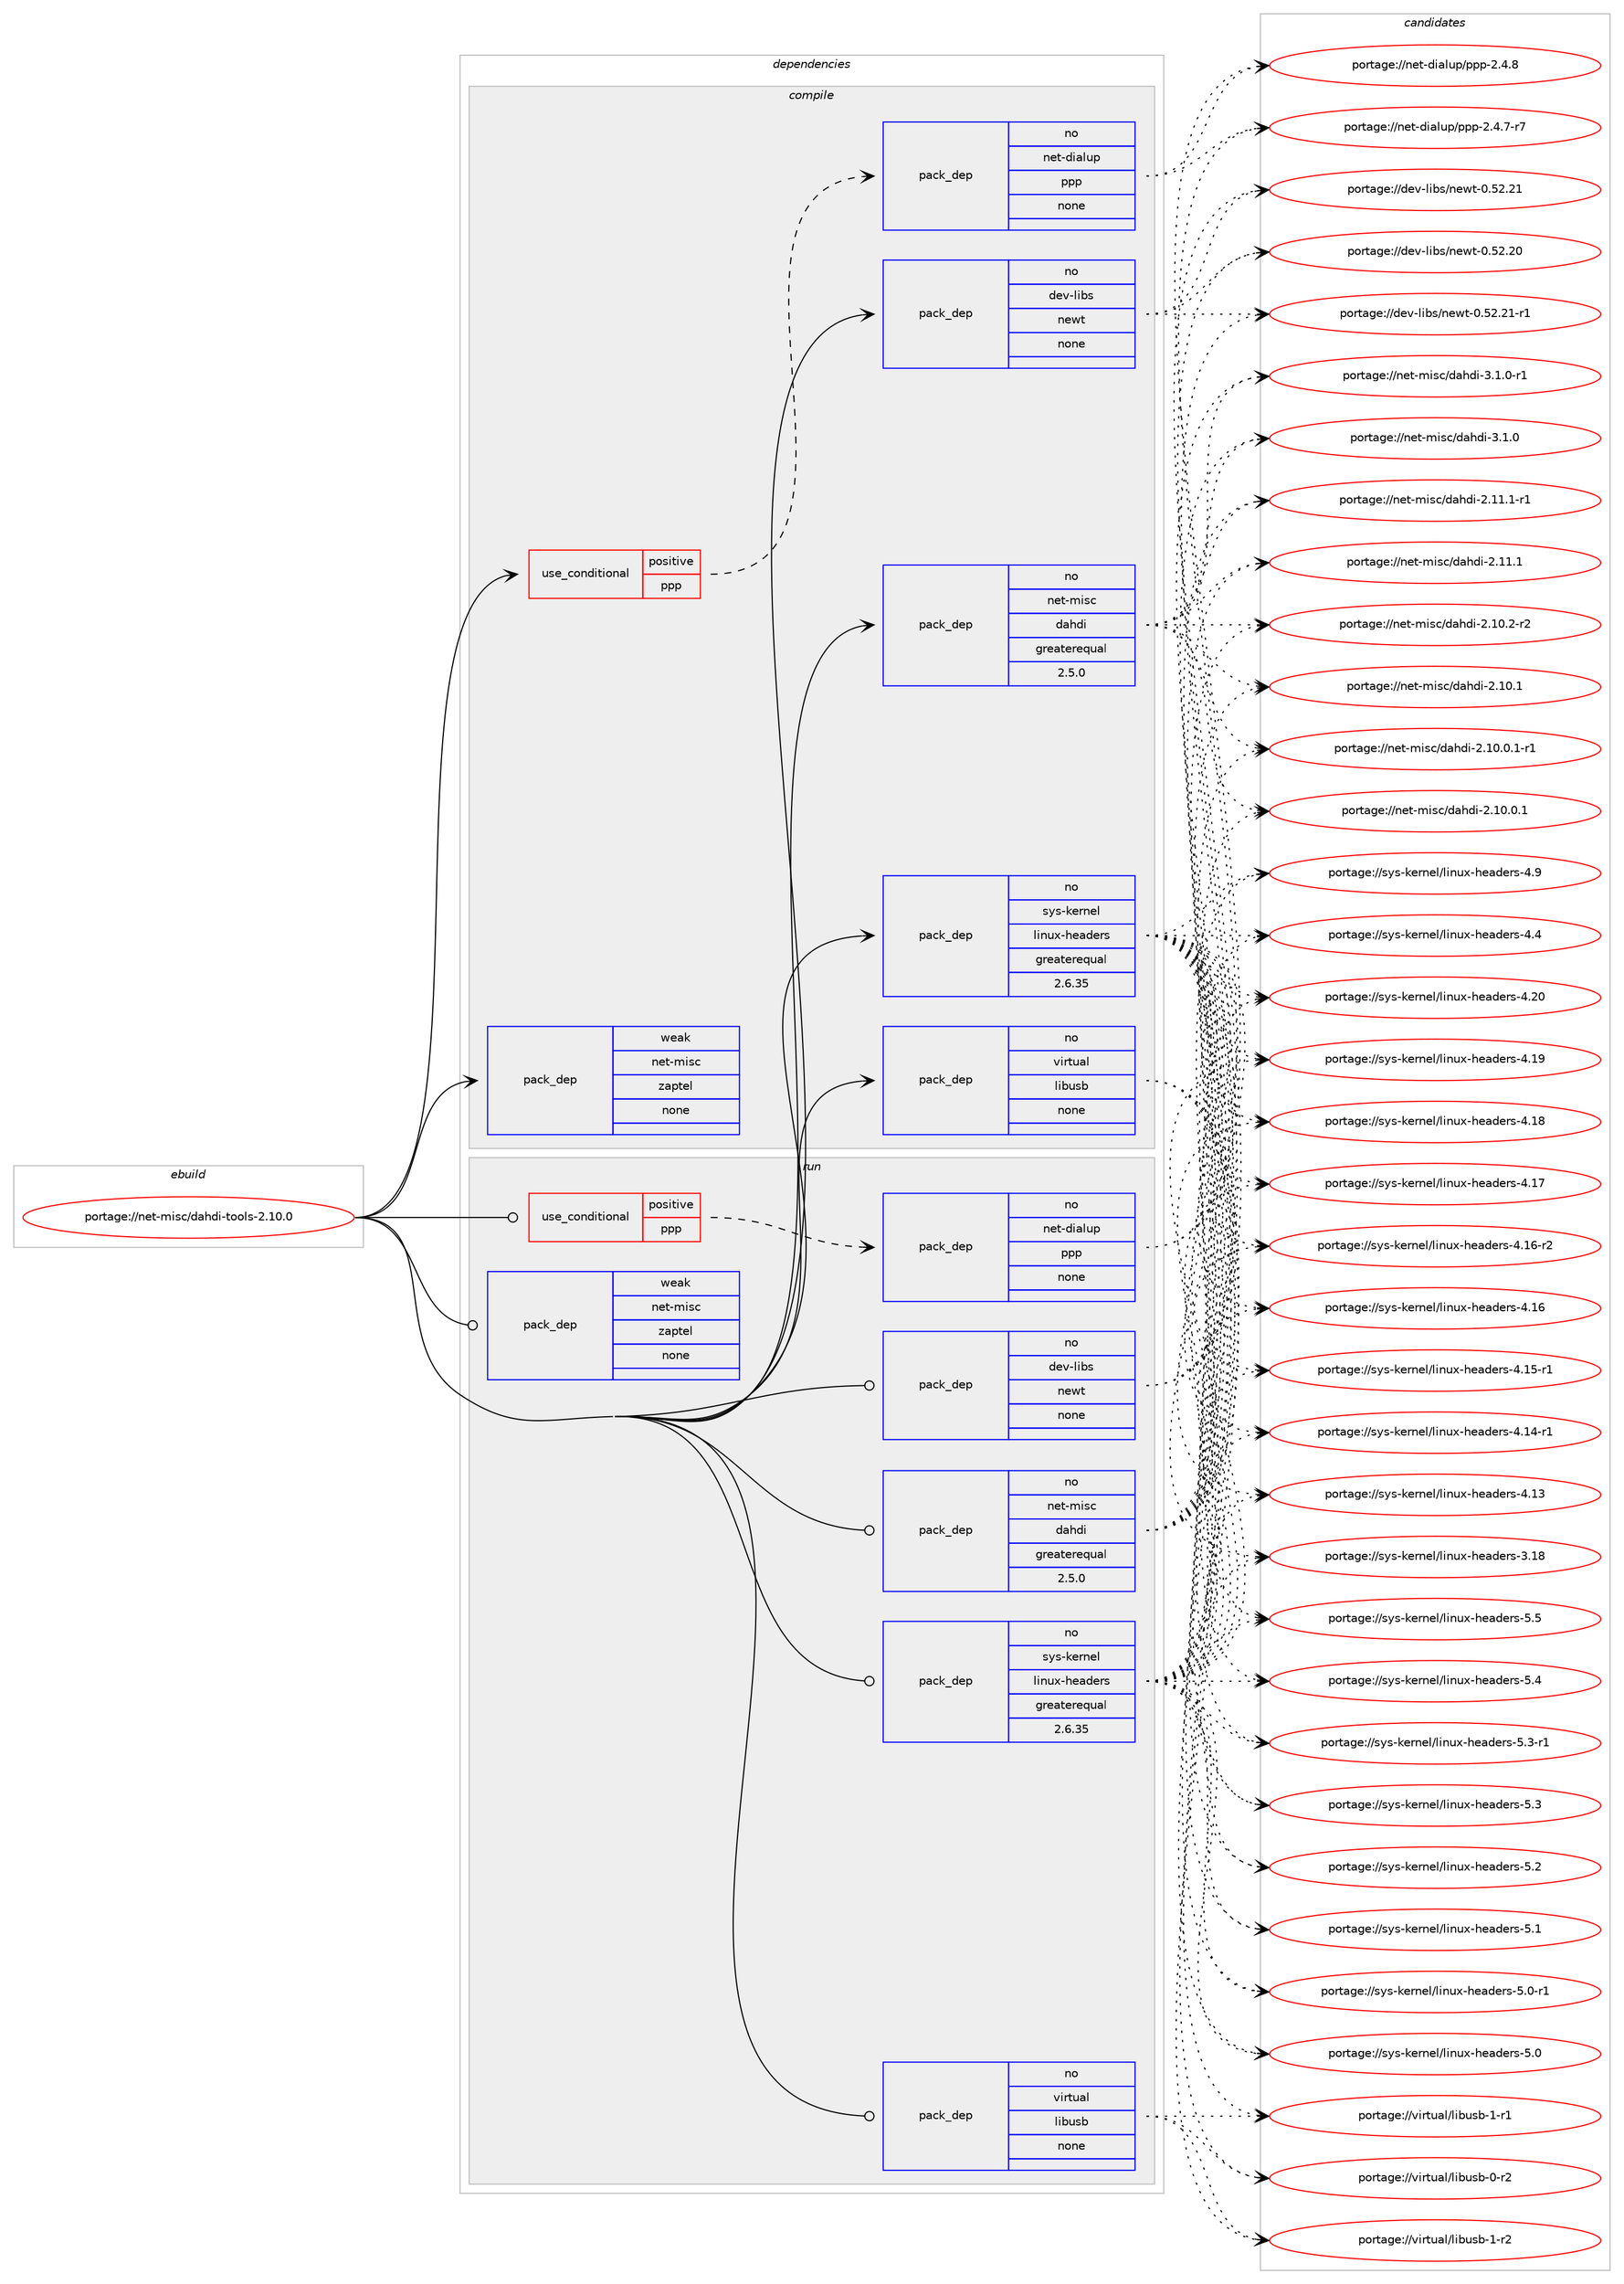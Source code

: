 digraph prolog {

# *************
# Graph options
# *************

newrank=true;
concentrate=true;
compound=true;
graph [rankdir=LR,fontname=Helvetica,fontsize=10,ranksep=1.5];#, ranksep=2.5, nodesep=0.2];
edge  [arrowhead=vee];
node  [fontname=Helvetica,fontsize=10];

# **********
# The ebuild
# **********

subgraph cluster_leftcol {
color=gray;
rank=same;
label=<<i>ebuild</i>>;
id [label="portage://net-misc/dahdi-tools-2.10.0", color=red, width=4, href="../net-misc/dahdi-tools-2.10.0.svg"];
}

# ****************
# The dependencies
# ****************

subgraph cluster_midcol {
color=gray;
label=<<i>dependencies</i>>;
subgraph cluster_compile {
fillcolor="#eeeeee";
style=filled;
label=<<i>compile</i>>;
subgraph cond3431 {
dependency21376 [label=<<TABLE BORDER="0" CELLBORDER="1" CELLSPACING="0" CELLPADDING="4"><TR><TD ROWSPAN="3" CELLPADDING="10">use_conditional</TD></TR><TR><TD>positive</TD></TR><TR><TD>ppp</TD></TR></TABLE>>, shape=none, color=red];
subgraph pack17584 {
dependency21377 [label=<<TABLE BORDER="0" CELLBORDER="1" CELLSPACING="0" CELLPADDING="4" WIDTH="220"><TR><TD ROWSPAN="6" CELLPADDING="30">pack_dep</TD></TR><TR><TD WIDTH="110">no</TD></TR><TR><TD>net-dialup</TD></TR><TR><TD>ppp</TD></TR><TR><TD>none</TD></TR><TR><TD></TD></TR></TABLE>>, shape=none, color=blue];
}
dependency21376:e -> dependency21377:w [weight=20,style="dashed",arrowhead="vee"];
}
id:e -> dependency21376:w [weight=20,style="solid",arrowhead="vee"];
subgraph pack17585 {
dependency21378 [label=<<TABLE BORDER="0" CELLBORDER="1" CELLSPACING="0" CELLPADDING="4" WIDTH="220"><TR><TD ROWSPAN="6" CELLPADDING="30">pack_dep</TD></TR><TR><TD WIDTH="110">no</TD></TR><TR><TD>dev-libs</TD></TR><TR><TD>newt</TD></TR><TR><TD>none</TD></TR><TR><TD></TD></TR></TABLE>>, shape=none, color=blue];
}
id:e -> dependency21378:w [weight=20,style="solid",arrowhead="vee"];
subgraph pack17586 {
dependency21379 [label=<<TABLE BORDER="0" CELLBORDER="1" CELLSPACING="0" CELLPADDING="4" WIDTH="220"><TR><TD ROWSPAN="6" CELLPADDING="30">pack_dep</TD></TR><TR><TD WIDTH="110">no</TD></TR><TR><TD>net-misc</TD></TR><TR><TD>dahdi</TD></TR><TR><TD>greaterequal</TD></TR><TR><TD>2.5.0</TD></TR></TABLE>>, shape=none, color=blue];
}
id:e -> dependency21379:w [weight=20,style="solid",arrowhead="vee"];
subgraph pack17587 {
dependency21380 [label=<<TABLE BORDER="0" CELLBORDER="1" CELLSPACING="0" CELLPADDING="4" WIDTH="220"><TR><TD ROWSPAN="6" CELLPADDING="30">pack_dep</TD></TR><TR><TD WIDTH="110">no</TD></TR><TR><TD>sys-kernel</TD></TR><TR><TD>linux-headers</TD></TR><TR><TD>greaterequal</TD></TR><TR><TD>2.6.35</TD></TR></TABLE>>, shape=none, color=blue];
}
id:e -> dependency21380:w [weight=20,style="solid",arrowhead="vee"];
subgraph pack17588 {
dependency21381 [label=<<TABLE BORDER="0" CELLBORDER="1" CELLSPACING="0" CELLPADDING="4" WIDTH="220"><TR><TD ROWSPAN="6" CELLPADDING="30">pack_dep</TD></TR><TR><TD WIDTH="110">no</TD></TR><TR><TD>virtual</TD></TR><TR><TD>libusb</TD></TR><TR><TD>none</TD></TR><TR><TD></TD></TR></TABLE>>, shape=none, color=blue];
}
id:e -> dependency21381:w [weight=20,style="solid",arrowhead="vee"];
subgraph pack17589 {
dependency21382 [label=<<TABLE BORDER="0" CELLBORDER="1" CELLSPACING="0" CELLPADDING="4" WIDTH="220"><TR><TD ROWSPAN="6" CELLPADDING="30">pack_dep</TD></TR><TR><TD WIDTH="110">weak</TD></TR><TR><TD>net-misc</TD></TR><TR><TD>zaptel</TD></TR><TR><TD>none</TD></TR><TR><TD></TD></TR></TABLE>>, shape=none, color=blue];
}
id:e -> dependency21382:w [weight=20,style="solid",arrowhead="vee"];
}
subgraph cluster_compileandrun {
fillcolor="#eeeeee";
style=filled;
label=<<i>compile and run</i>>;
}
subgraph cluster_run {
fillcolor="#eeeeee";
style=filled;
label=<<i>run</i>>;
subgraph cond3432 {
dependency21383 [label=<<TABLE BORDER="0" CELLBORDER="1" CELLSPACING="0" CELLPADDING="4"><TR><TD ROWSPAN="3" CELLPADDING="10">use_conditional</TD></TR><TR><TD>positive</TD></TR><TR><TD>ppp</TD></TR></TABLE>>, shape=none, color=red];
subgraph pack17590 {
dependency21384 [label=<<TABLE BORDER="0" CELLBORDER="1" CELLSPACING="0" CELLPADDING="4" WIDTH="220"><TR><TD ROWSPAN="6" CELLPADDING="30">pack_dep</TD></TR><TR><TD WIDTH="110">no</TD></TR><TR><TD>net-dialup</TD></TR><TR><TD>ppp</TD></TR><TR><TD>none</TD></TR><TR><TD></TD></TR></TABLE>>, shape=none, color=blue];
}
dependency21383:e -> dependency21384:w [weight=20,style="dashed",arrowhead="vee"];
}
id:e -> dependency21383:w [weight=20,style="solid",arrowhead="odot"];
subgraph pack17591 {
dependency21385 [label=<<TABLE BORDER="0" CELLBORDER="1" CELLSPACING="0" CELLPADDING="4" WIDTH="220"><TR><TD ROWSPAN="6" CELLPADDING="30">pack_dep</TD></TR><TR><TD WIDTH="110">no</TD></TR><TR><TD>dev-libs</TD></TR><TR><TD>newt</TD></TR><TR><TD>none</TD></TR><TR><TD></TD></TR></TABLE>>, shape=none, color=blue];
}
id:e -> dependency21385:w [weight=20,style="solid",arrowhead="odot"];
subgraph pack17592 {
dependency21386 [label=<<TABLE BORDER="0" CELLBORDER="1" CELLSPACING="0" CELLPADDING="4" WIDTH="220"><TR><TD ROWSPAN="6" CELLPADDING="30">pack_dep</TD></TR><TR><TD WIDTH="110">no</TD></TR><TR><TD>net-misc</TD></TR><TR><TD>dahdi</TD></TR><TR><TD>greaterequal</TD></TR><TR><TD>2.5.0</TD></TR></TABLE>>, shape=none, color=blue];
}
id:e -> dependency21386:w [weight=20,style="solid",arrowhead="odot"];
subgraph pack17593 {
dependency21387 [label=<<TABLE BORDER="0" CELLBORDER="1" CELLSPACING="0" CELLPADDING="4" WIDTH="220"><TR><TD ROWSPAN="6" CELLPADDING="30">pack_dep</TD></TR><TR><TD WIDTH="110">no</TD></TR><TR><TD>sys-kernel</TD></TR><TR><TD>linux-headers</TD></TR><TR><TD>greaterequal</TD></TR><TR><TD>2.6.35</TD></TR></TABLE>>, shape=none, color=blue];
}
id:e -> dependency21387:w [weight=20,style="solid",arrowhead="odot"];
subgraph pack17594 {
dependency21388 [label=<<TABLE BORDER="0" CELLBORDER="1" CELLSPACING="0" CELLPADDING="4" WIDTH="220"><TR><TD ROWSPAN="6" CELLPADDING="30">pack_dep</TD></TR><TR><TD WIDTH="110">no</TD></TR><TR><TD>virtual</TD></TR><TR><TD>libusb</TD></TR><TR><TD>none</TD></TR><TR><TD></TD></TR></TABLE>>, shape=none, color=blue];
}
id:e -> dependency21388:w [weight=20,style="solid",arrowhead="odot"];
subgraph pack17595 {
dependency21389 [label=<<TABLE BORDER="0" CELLBORDER="1" CELLSPACING="0" CELLPADDING="4" WIDTH="220"><TR><TD ROWSPAN="6" CELLPADDING="30">pack_dep</TD></TR><TR><TD WIDTH="110">weak</TD></TR><TR><TD>net-misc</TD></TR><TR><TD>zaptel</TD></TR><TR><TD>none</TD></TR><TR><TD></TD></TR></TABLE>>, shape=none, color=blue];
}
id:e -> dependency21389:w [weight=20,style="solid",arrowhead="odot"];
}
}

# **************
# The candidates
# **************

subgraph cluster_choices {
rank=same;
color=gray;
label=<<i>candidates</i>>;

subgraph choice17584 {
color=black;
nodesep=1;
choice110101116451001059710811711247112112112455046524656 [label="portage://net-dialup/ppp-2.4.8", color=red, width=4,href="../net-dialup/ppp-2.4.8.svg"];
choice1101011164510010597108117112471121121124550465246554511455 [label="portage://net-dialup/ppp-2.4.7-r7", color=red, width=4,href="../net-dialup/ppp-2.4.7-r7.svg"];
dependency21377:e -> choice110101116451001059710811711247112112112455046524656:w [style=dotted,weight="100"];
dependency21377:e -> choice1101011164510010597108117112471121121124550465246554511455:w [style=dotted,weight="100"];
}
subgraph choice17585 {
color=black;
nodesep=1;
choice10010111845108105981154711010111911645484653504650494511449 [label="portage://dev-libs/newt-0.52.21-r1", color=red, width=4,href="../dev-libs/newt-0.52.21-r1.svg"];
choice1001011184510810598115471101011191164548465350465049 [label="portage://dev-libs/newt-0.52.21", color=red, width=4,href="../dev-libs/newt-0.52.21.svg"];
choice1001011184510810598115471101011191164548465350465048 [label="portage://dev-libs/newt-0.52.20", color=red, width=4,href="../dev-libs/newt-0.52.20.svg"];
dependency21378:e -> choice10010111845108105981154711010111911645484653504650494511449:w [style=dotted,weight="100"];
dependency21378:e -> choice1001011184510810598115471101011191164548465350465049:w [style=dotted,weight="100"];
dependency21378:e -> choice1001011184510810598115471101011191164548465350465048:w [style=dotted,weight="100"];
}
subgraph choice17586 {
color=black;
nodesep=1;
choice110101116451091051159947100971041001054551464946484511449 [label="portage://net-misc/dahdi-3.1.0-r1", color=red, width=4,href="../net-misc/dahdi-3.1.0-r1.svg"];
choice11010111645109105115994710097104100105455146494648 [label="portage://net-misc/dahdi-3.1.0", color=red, width=4,href="../net-misc/dahdi-3.1.0.svg"];
choice11010111645109105115994710097104100105455046494946494511449 [label="portage://net-misc/dahdi-2.11.1-r1", color=red, width=4,href="../net-misc/dahdi-2.11.1-r1.svg"];
choice1101011164510910511599471009710410010545504649494649 [label="portage://net-misc/dahdi-2.11.1", color=red, width=4,href="../net-misc/dahdi-2.11.1.svg"];
choice11010111645109105115994710097104100105455046494846504511450 [label="portage://net-misc/dahdi-2.10.2-r2", color=red, width=4,href="../net-misc/dahdi-2.10.2-r2.svg"];
choice1101011164510910511599471009710410010545504649484649 [label="portage://net-misc/dahdi-2.10.1", color=red, width=4,href="../net-misc/dahdi-2.10.1.svg"];
choice110101116451091051159947100971041001054550464948464846494511449 [label="portage://net-misc/dahdi-2.10.0.1-r1", color=red, width=4,href="../net-misc/dahdi-2.10.0.1-r1.svg"];
choice11010111645109105115994710097104100105455046494846484649 [label="portage://net-misc/dahdi-2.10.0.1", color=red, width=4,href="../net-misc/dahdi-2.10.0.1.svg"];
dependency21379:e -> choice110101116451091051159947100971041001054551464946484511449:w [style=dotted,weight="100"];
dependency21379:e -> choice11010111645109105115994710097104100105455146494648:w [style=dotted,weight="100"];
dependency21379:e -> choice11010111645109105115994710097104100105455046494946494511449:w [style=dotted,weight="100"];
dependency21379:e -> choice1101011164510910511599471009710410010545504649494649:w [style=dotted,weight="100"];
dependency21379:e -> choice11010111645109105115994710097104100105455046494846504511450:w [style=dotted,weight="100"];
dependency21379:e -> choice1101011164510910511599471009710410010545504649484649:w [style=dotted,weight="100"];
dependency21379:e -> choice110101116451091051159947100971041001054550464948464846494511449:w [style=dotted,weight="100"];
dependency21379:e -> choice11010111645109105115994710097104100105455046494846484649:w [style=dotted,weight="100"];
}
subgraph choice17587 {
color=black;
nodesep=1;
choice1151211154510710111411010110847108105110117120451041019710010111411545534653 [label="portage://sys-kernel/linux-headers-5.5", color=red, width=4,href="../sys-kernel/linux-headers-5.5.svg"];
choice1151211154510710111411010110847108105110117120451041019710010111411545534652 [label="portage://sys-kernel/linux-headers-5.4", color=red, width=4,href="../sys-kernel/linux-headers-5.4.svg"];
choice11512111545107101114110101108471081051101171204510410197100101114115455346514511449 [label="portage://sys-kernel/linux-headers-5.3-r1", color=red, width=4,href="../sys-kernel/linux-headers-5.3-r1.svg"];
choice1151211154510710111411010110847108105110117120451041019710010111411545534651 [label="portage://sys-kernel/linux-headers-5.3", color=red, width=4,href="../sys-kernel/linux-headers-5.3.svg"];
choice1151211154510710111411010110847108105110117120451041019710010111411545534650 [label="portage://sys-kernel/linux-headers-5.2", color=red, width=4,href="../sys-kernel/linux-headers-5.2.svg"];
choice1151211154510710111411010110847108105110117120451041019710010111411545534649 [label="portage://sys-kernel/linux-headers-5.1", color=red, width=4,href="../sys-kernel/linux-headers-5.1.svg"];
choice11512111545107101114110101108471081051101171204510410197100101114115455346484511449 [label="portage://sys-kernel/linux-headers-5.0-r1", color=red, width=4,href="../sys-kernel/linux-headers-5.0-r1.svg"];
choice1151211154510710111411010110847108105110117120451041019710010111411545534648 [label="portage://sys-kernel/linux-headers-5.0", color=red, width=4,href="../sys-kernel/linux-headers-5.0.svg"];
choice1151211154510710111411010110847108105110117120451041019710010111411545524657 [label="portage://sys-kernel/linux-headers-4.9", color=red, width=4,href="../sys-kernel/linux-headers-4.9.svg"];
choice1151211154510710111411010110847108105110117120451041019710010111411545524652 [label="portage://sys-kernel/linux-headers-4.4", color=red, width=4,href="../sys-kernel/linux-headers-4.4.svg"];
choice115121115451071011141101011084710810511011712045104101971001011141154552465048 [label="portage://sys-kernel/linux-headers-4.20", color=red, width=4,href="../sys-kernel/linux-headers-4.20.svg"];
choice115121115451071011141101011084710810511011712045104101971001011141154552464957 [label="portage://sys-kernel/linux-headers-4.19", color=red, width=4,href="../sys-kernel/linux-headers-4.19.svg"];
choice115121115451071011141101011084710810511011712045104101971001011141154552464956 [label="portage://sys-kernel/linux-headers-4.18", color=red, width=4,href="../sys-kernel/linux-headers-4.18.svg"];
choice115121115451071011141101011084710810511011712045104101971001011141154552464955 [label="portage://sys-kernel/linux-headers-4.17", color=red, width=4,href="../sys-kernel/linux-headers-4.17.svg"];
choice1151211154510710111411010110847108105110117120451041019710010111411545524649544511450 [label="portage://sys-kernel/linux-headers-4.16-r2", color=red, width=4,href="../sys-kernel/linux-headers-4.16-r2.svg"];
choice115121115451071011141101011084710810511011712045104101971001011141154552464954 [label="portage://sys-kernel/linux-headers-4.16", color=red, width=4,href="../sys-kernel/linux-headers-4.16.svg"];
choice1151211154510710111411010110847108105110117120451041019710010111411545524649534511449 [label="portage://sys-kernel/linux-headers-4.15-r1", color=red, width=4,href="../sys-kernel/linux-headers-4.15-r1.svg"];
choice1151211154510710111411010110847108105110117120451041019710010111411545524649524511449 [label="portage://sys-kernel/linux-headers-4.14-r1", color=red, width=4,href="../sys-kernel/linux-headers-4.14-r1.svg"];
choice115121115451071011141101011084710810511011712045104101971001011141154552464951 [label="portage://sys-kernel/linux-headers-4.13", color=red, width=4,href="../sys-kernel/linux-headers-4.13.svg"];
choice115121115451071011141101011084710810511011712045104101971001011141154551464956 [label="portage://sys-kernel/linux-headers-3.18", color=red, width=4,href="../sys-kernel/linux-headers-3.18.svg"];
dependency21380:e -> choice1151211154510710111411010110847108105110117120451041019710010111411545534653:w [style=dotted,weight="100"];
dependency21380:e -> choice1151211154510710111411010110847108105110117120451041019710010111411545534652:w [style=dotted,weight="100"];
dependency21380:e -> choice11512111545107101114110101108471081051101171204510410197100101114115455346514511449:w [style=dotted,weight="100"];
dependency21380:e -> choice1151211154510710111411010110847108105110117120451041019710010111411545534651:w [style=dotted,weight="100"];
dependency21380:e -> choice1151211154510710111411010110847108105110117120451041019710010111411545534650:w [style=dotted,weight="100"];
dependency21380:e -> choice1151211154510710111411010110847108105110117120451041019710010111411545534649:w [style=dotted,weight="100"];
dependency21380:e -> choice11512111545107101114110101108471081051101171204510410197100101114115455346484511449:w [style=dotted,weight="100"];
dependency21380:e -> choice1151211154510710111411010110847108105110117120451041019710010111411545534648:w [style=dotted,weight="100"];
dependency21380:e -> choice1151211154510710111411010110847108105110117120451041019710010111411545524657:w [style=dotted,weight="100"];
dependency21380:e -> choice1151211154510710111411010110847108105110117120451041019710010111411545524652:w [style=dotted,weight="100"];
dependency21380:e -> choice115121115451071011141101011084710810511011712045104101971001011141154552465048:w [style=dotted,weight="100"];
dependency21380:e -> choice115121115451071011141101011084710810511011712045104101971001011141154552464957:w [style=dotted,weight="100"];
dependency21380:e -> choice115121115451071011141101011084710810511011712045104101971001011141154552464956:w [style=dotted,weight="100"];
dependency21380:e -> choice115121115451071011141101011084710810511011712045104101971001011141154552464955:w [style=dotted,weight="100"];
dependency21380:e -> choice1151211154510710111411010110847108105110117120451041019710010111411545524649544511450:w [style=dotted,weight="100"];
dependency21380:e -> choice115121115451071011141101011084710810511011712045104101971001011141154552464954:w [style=dotted,weight="100"];
dependency21380:e -> choice1151211154510710111411010110847108105110117120451041019710010111411545524649534511449:w [style=dotted,weight="100"];
dependency21380:e -> choice1151211154510710111411010110847108105110117120451041019710010111411545524649524511449:w [style=dotted,weight="100"];
dependency21380:e -> choice115121115451071011141101011084710810511011712045104101971001011141154552464951:w [style=dotted,weight="100"];
dependency21380:e -> choice115121115451071011141101011084710810511011712045104101971001011141154551464956:w [style=dotted,weight="100"];
}
subgraph choice17588 {
color=black;
nodesep=1;
choice1181051141161179710847108105981171159845494511450 [label="portage://virtual/libusb-1-r2", color=red, width=4,href="../virtual/libusb-1-r2.svg"];
choice1181051141161179710847108105981171159845494511449 [label="portage://virtual/libusb-1-r1", color=red, width=4,href="../virtual/libusb-1-r1.svg"];
choice1181051141161179710847108105981171159845484511450 [label="portage://virtual/libusb-0-r2", color=red, width=4,href="../virtual/libusb-0-r2.svg"];
dependency21381:e -> choice1181051141161179710847108105981171159845494511450:w [style=dotted,weight="100"];
dependency21381:e -> choice1181051141161179710847108105981171159845494511449:w [style=dotted,weight="100"];
dependency21381:e -> choice1181051141161179710847108105981171159845484511450:w [style=dotted,weight="100"];
}
subgraph choice17589 {
color=black;
nodesep=1;
}
subgraph choice17590 {
color=black;
nodesep=1;
choice110101116451001059710811711247112112112455046524656 [label="portage://net-dialup/ppp-2.4.8", color=red, width=4,href="../net-dialup/ppp-2.4.8.svg"];
choice1101011164510010597108117112471121121124550465246554511455 [label="portage://net-dialup/ppp-2.4.7-r7", color=red, width=4,href="../net-dialup/ppp-2.4.7-r7.svg"];
dependency21384:e -> choice110101116451001059710811711247112112112455046524656:w [style=dotted,weight="100"];
dependency21384:e -> choice1101011164510010597108117112471121121124550465246554511455:w [style=dotted,weight="100"];
}
subgraph choice17591 {
color=black;
nodesep=1;
choice10010111845108105981154711010111911645484653504650494511449 [label="portage://dev-libs/newt-0.52.21-r1", color=red, width=4,href="../dev-libs/newt-0.52.21-r1.svg"];
choice1001011184510810598115471101011191164548465350465049 [label="portage://dev-libs/newt-0.52.21", color=red, width=4,href="../dev-libs/newt-0.52.21.svg"];
choice1001011184510810598115471101011191164548465350465048 [label="portage://dev-libs/newt-0.52.20", color=red, width=4,href="../dev-libs/newt-0.52.20.svg"];
dependency21385:e -> choice10010111845108105981154711010111911645484653504650494511449:w [style=dotted,weight="100"];
dependency21385:e -> choice1001011184510810598115471101011191164548465350465049:w [style=dotted,weight="100"];
dependency21385:e -> choice1001011184510810598115471101011191164548465350465048:w [style=dotted,weight="100"];
}
subgraph choice17592 {
color=black;
nodesep=1;
choice110101116451091051159947100971041001054551464946484511449 [label="portage://net-misc/dahdi-3.1.0-r1", color=red, width=4,href="../net-misc/dahdi-3.1.0-r1.svg"];
choice11010111645109105115994710097104100105455146494648 [label="portage://net-misc/dahdi-3.1.0", color=red, width=4,href="../net-misc/dahdi-3.1.0.svg"];
choice11010111645109105115994710097104100105455046494946494511449 [label="portage://net-misc/dahdi-2.11.1-r1", color=red, width=4,href="../net-misc/dahdi-2.11.1-r1.svg"];
choice1101011164510910511599471009710410010545504649494649 [label="portage://net-misc/dahdi-2.11.1", color=red, width=4,href="../net-misc/dahdi-2.11.1.svg"];
choice11010111645109105115994710097104100105455046494846504511450 [label="portage://net-misc/dahdi-2.10.2-r2", color=red, width=4,href="../net-misc/dahdi-2.10.2-r2.svg"];
choice1101011164510910511599471009710410010545504649484649 [label="portage://net-misc/dahdi-2.10.1", color=red, width=4,href="../net-misc/dahdi-2.10.1.svg"];
choice110101116451091051159947100971041001054550464948464846494511449 [label="portage://net-misc/dahdi-2.10.0.1-r1", color=red, width=4,href="../net-misc/dahdi-2.10.0.1-r1.svg"];
choice11010111645109105115994710097104100105455046494846484649 [label="portage://net-misc/dahdi-2.10.0.1", color=red, width=4,href="../net-misc/dahdi-2.10.0.1.svg"];
dependency21386:e -> choice110101116451091051159947100971041001054551464946484511449:w [style=dotted,weight="100"];
dependency21386:e -> choice11010111645109105115994710097104100105455146494648:w [style=dotted,weight="100"];
dependency21386:e -> choice11010111645109105115994710097104100105455046494946494511449:w [style=dotted,weight="100"];
dependency21386:e -> choice1101011164510910511599471009710410010545504649494649:w [style=dotted,weight="100"];
dependency21386:e -> choice11010111645109105115994710097104100105455046494846504511450:w [style=dotted,weight="100"];
dependency21386:e -> choice1101011164510910511599471009710410010545504649484649:w [style=dotted,weight="100"];
dependency21386:e -> choice110101116451091051159947100971041001054550464948464846494511449:w [style=dotted,weight="100"];
dependency21386:e -> choice11010111645109105115994710097104100105455046494846484649:w [style=dotted,weight="100"];
}
subgraph choice17593 {
color=black;
nodesep=1;
choice1151211154510710111411010110847108105110117120451041019710010111411545534653 [label="portage://sys-kernel/linux-headers-5.5", color=red, width=4,href="../sys-kernel/linux-headers-5.5.svg"];
choice1151211154510710111411010110847108105110117120451041019710010111411545534652 [label="portage://sys-kernel/linux-headers-5.4", color=red, width=4,href="../sys-kernel/linux-headers-5.4.svg"];
choice11512111545107101114110101108471081051101171204510410197100101114115455346514511449 [label="portage://sys-kernel/linux-headers-5.3-r1", color=red, width=4,href="../sys-kernel/linux-headers-5.3-r1.svg"];
choice1151211154510710111411010110847108105110117120451041019710010111411545534651 [label="portage://sys-kernel/linux-headers-5.3", color=red, width=4,href="../sys-kernel/linux-headers-5.3.svg"];
choice1151211154510710111411010110847108105110117120451041019710010111411545534650 [label="portage://sys-kernel/linux-headers-5.2", color=red, width=4,href="../sys-kernel/linux-headers-5.2.svg"];
choice1151211154510710111411010110847108105110117120451041019710010111411545534649 [label="portage://sys-kernel/linux-headers-5.1", color=red, width=4,href="../sys-kernel/linux-headers-5.1.svg"];
choice11512111545107101114110101108471081051101171204510410197100101114115455346484511449 [label="portage://sys-kernel/linux-headers-5.0-r1", color=red, width=4,href="../sys-kernel/linux-headers-5.0-r1.svg"];
choice1151211154510710111411010110847108105110117120451041019710010111411545534648 [label="portage://sys-kernel/linux-headers-5.0", color=red, width=4,href="../sys-kernel/linux-headers-5.0.svg"];
choice1151211154510710111411010110847108105110117120451041019710010111411545524657 [label="portage://sys-kernel/linux-headers-4.9", color=red, width=4,href="../sys-kernel/linux-headers-4.9.svg"];
choice1151211154510710111411010110847108105110117120451041019710010111411545524652 [label="portage://sys-kernel/linux-headers-4.4", color=red, width=4,href="../sys-kernel/linux-headers-4.4.svg"];
choice115121115451071011141101011084710810511011712045104101971001011141154552465048 [label="portage://sys-kernel/linux-headers-4.20", color=red, width=4,href="../sys-kernel/linux-headers-4.20.svg"];
choice115121115451071011141101011084710810511011712045104101971001011141154552464957 [label="portage://sys-kernel/linux-headers-4.19", color=red, width=4,href="../sys-kernel/linux-headers-4.19.svg"];
choice115121115451071011141101011084710810511011712045104101971001011141154552464956 [label="portage://sys-kernel/linux-headers-4.18", color=red, width=4,href="../sys-kernel/linux-headers-4.18.svg"];
choice115121115451071011141101011084710810511011712045104101971001011141154552464955 [label="portage://sys-kernel/linux-headers-4.17", color=red, width=4,href="../sys-kernel/linux-headers-4.17.svg"];
choice1151211154510710111411010110847108105110117120451041019710010111411545524649544511450 [label="portage://sys-kernel/linux-headers-4.16-r2", color=red, width=4,href="../sys-kernel/linux-headers-4.16-r2.svg"];
choice115121115451071011141101011084710810511011712045104101971001011141154552464954 [label="portage://sys-kernel/linux-headers-4.16", color=red, width=4,href="../sys-kernel/linux-headers-4.16.svg"];
choice1151211154510710111411010110847108105110117120451041019710010111411545524649534511449 [label="portage://sys-kernel/linux-headers-4.15-r1", color=red, width=4,href="../sys-kernel/linux-headers-4.15-r1.svg"];
choice1151211154510710111411010110847108105110117120451041019710010111411545524649524511449 [label="portage://sys-kernel/linux-headers-4.14-r1", color=red, width=4,href="../sys-kernel/linux-headers-4.14-r1.svg"];
choice115121115451071011141101011084710810511011712045104101971001011141154552464951 [label="portage://sys-kernel/linux-headers-4.13", color=red, width=4,href="../sys-kernel/linux-headers-4.13.svg"];
choice115121115451071011141101011084710810511011712045104101971001011141154551464956 [label="portage://sys-kernel/linux-headers-3.18", color=red, width=4,href="../sys-kernel/linux-headers-3.18.svg"];
dependency21387:e -> choice1151211154510710111411010110847108105110117120451041019710010111411545534653:w [style=dotted,weight="100"];
dependency21387:e -> choice1151211154510710111411010110847108105110117120451041019710010111411545534652:w [style=dotted,weight="100"];
dependency21387:e -> choice11512111545107101114110101108471081051101171204510410197100101114115455346514511449:w [style=dotted,weight="100"];
dependency21387:e -> choice1151211154510710111411010110847108105110117120451041019710010111411545534651:w [style=dotted,weight="100"];
dependency21387:e -> choice1151211154510710111411010110847108105110117120451041019710010111411545534650:w [style=dotted,weight="100"];
dependency21387:e -> choice1151211154510710111411010110847108105110117120451041019710010111411545534649:w [style=dotted,weight="100"];
dependency21387:e -> choice11512111545107101114110101108471081051101171204510410197100101114115455346484511449:w [style=dotted,weight="100"];
dependency21387:e -> choice1151211154510710111411010110847108105110117120451041019710010111411545534648:w [style=dotted,weight="100"];
dependency21387:e -> choice1151211154510710111411010110847108105110117120451041019710010111411545524657:w [style=dotted,weight="100"];
dependency21387:e -> choice1151211154510710111411010110847108105110117120451041019710010111411545524652:w [style=dotted,weight="100"];
dependency21387:e -> choice115121115451071011141101011084710810511011712045104101971001011141154552465048:w [style=dotted,weight="100"];
dependency21387:e -> choice115121115451071011141101011084710810511011712045104101971001011141154552464957:w [style=dotted,weight="100"];
dependency21387:e -> choice115121115451071011141101011084710810511011712045104101971001011141154552464956:w [style=dotted,weight="100"];
dependency21387:e -> choice115121115451071011141101011084710810511011712045104101971001011141154552464955:w [style=dotted,weight="100"];
dependency21387:e -> choice1151211154510710111411010110847108105110117120451041019710010111411545524649544511450:w [style=dotted,weight="100"];
dependency21387:e -> choice115121115451071011141101011084710810511011712045104101971001011141154552464954:w [style=dotted,weight="100"];
dependency21387:e -> choice1151211154510710111411010110847108105110117120451041019710010111411545524649534511449:w [style=dotted,weight="100"];
dependency21387:e -> choice1151211154510710111411010110847108105110117120451041019710010111411545524649524511449:w [style=dotted,weight="100"];
dependency21387:e -> choice115121115451071011141101011084710810511011712045104101971001011141154552464951:w [style=dotted,weight="100"];
dependency21387:e -> choice115121115451071011141101011084710810511011712045104101971001011141154551464956:w [style=dotted,weight="100"];
}
subgraph choice17594 {
color=black;
nodesep=1;
choice1181051141161179710847108105981171159845494511450 [label="portage://virtual/libusb-1-r2", color=red, width=4,href="../virtual/libusb-1-r2.svg"];
choice1181051141161179710847108105981171159845494511449 [label="portage://virtual/libusb-1-r1", color=red, width=4,href="../virtual/libusb-1-r1.svg"];
choice1181051141161179710847108105981171159845484511450 [label="portage://virtual/libusb-0-r2", color=red, width=4,href="../virtual/libusb-0-r2.svg"];
dependency21388:e -> choice1181051141161179710847108105981171159845494511450:w [style=dotted,weight="100"];
dependency21388:e -> choice1181051141161179710847108105981171159845494511449:w [style=dotted,weight="100"];
dependency21388:e -> choice1181051141161179710847108105981171159845484511450:w [style=dotted,weight="100"];
}
subgraph choice17595 {
color=black;
nodesep=1;
}
}

}

